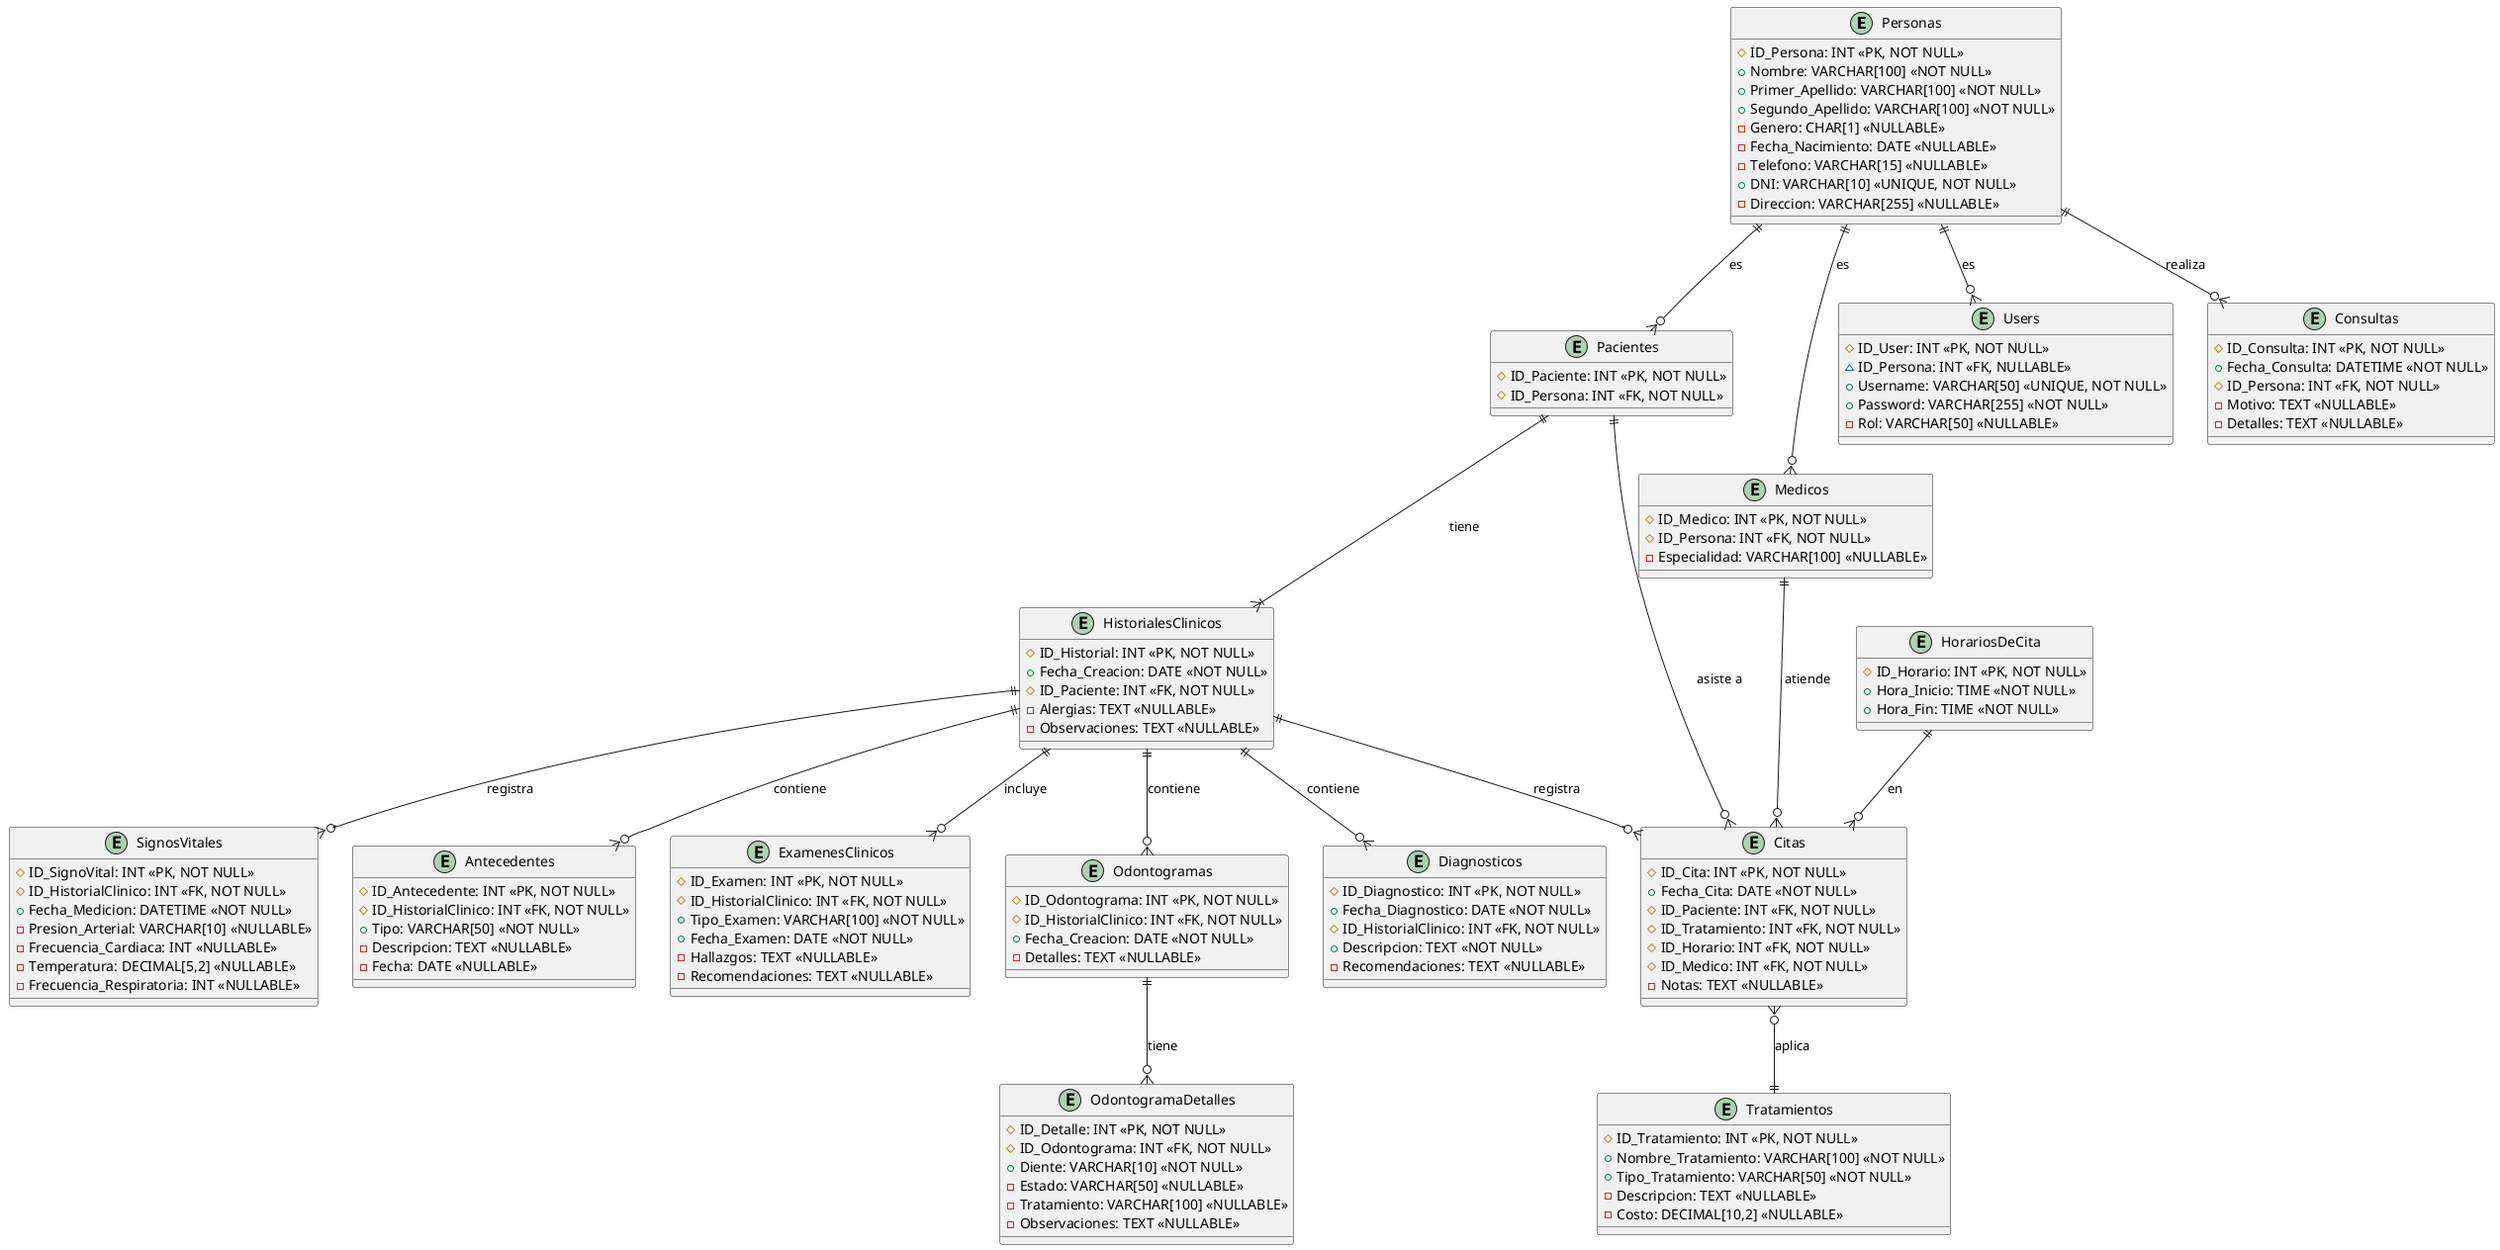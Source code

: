 @startuml logical_view
/'{
    # PRIMARY KEY
    ~ UNIQUE (NULLABLE)
    + NOT NULL
    - NULLABLE
}'/

entity "Personas" as Persona {
    #ID_Persona: INT <<PK, NOT NULL>>
    +Nombre: VARCHAR[100] <<NOT NULL>>
    +Primer_Apellido: VARCHAR[100] <<NOT NULL>>
    +Segundo_Apellido: VARCHAR[100] <<NOT NULL>>
    -Genero: CHAR[1] <<NULLABLE>>
    -Fecha_Nacimiento: DATE <<NULLABLE>>
    -Telefono: VARCHAR[15] <<NULLABLE>>
    +DNI: VARCHAR[10] <<UNIQUE, NOT NULL>>
    -Direccion: VARCHAR[255] <<NULLABLE>>
}

entity "Pacientes" as Paciente {
    #ID_Paciente: INT <<PK, NOT NULL>>
    #ID_Persona: INT <<FK, NOT NULL>>
}

entity "Medicos" as Medico {
    #ID_Medico: INT <<PK, NOT NULL>>
    #ID_Persona: INT <<FK, NOT NULL>>
    -Especialidad: VARCHAR[100] <<NULLABLE>>
}

entity "Users" as User {
    #ID_User: INT <<PK, NOT NULL>>
    ~ID_Persona: INT <<FK, NULLABLE>>
    +Username: VARCHAR[50] <<UNIQUE, NOT NULL>>
    +Password: VARCHAR[255] <<NOT NULL>>
    -Rol: VARCHAR[50] <<NULLABLE>>
}

entity "Consultas" as Consulta {
    #ID_Consulta: INT <<PK, NOT NULL>>
    +Fecha_Consulta: DATETIME <<NOT NULL>>
    #ID_Persona: INT <<FK, NOT NULL>>
    -Motivo: TEXT <<NULLABLE>>
    -Detalles: TEXT <<NULLABLE>>
}

entity "SignosVitales" as SignosVitales {
    #ID_SignoVital: INT <<PK, NOT NULL>>
    #ID_HistorialClinico: INT <<FK, NOT NULL>>
    +Fecha_Medicion: DATETIME <<NOT NULL>>
    -Presion_Arterial: VARCHAR[10] <<NULLABLE>>
    -Frecuencia_Cardiaca: INT <<NULLABLE>>
    -Temperatura: DECIMAL[5,2] <<NULLABLE>>
    -Frecuencia_Respiratoria: INT <<NULLABLE>>
}

entity "Antecedentes" as Antecedentes {
    #ID_Antecedente: INT <<PK, NOT NULL>>
    #ID_HistorialClinico: INT <<FK, NOT NULL>>
    +Tipo: VARCHAR[50] <<NOT NULL>>
    -Descripcion: TEXT <<NULLABLE>>
    -Fecha: DATE <<NULLABLE>>
}

entity "HistorialesClinicos" as HistorialClinico {
    #ID_Historial: INT <<PK, NOT NULL>>
    +Fecha_Creacion: DATE <<NOT NULL>>
    #ID_Paciente: INT <<FK, NOT NULL>>
    -Alergias: TEXT <<NULLABLE>>
    -Observaciones: TEXT <<NULLABLE>>
}

entity "ExamenesClinicos" as ExamenClinico {
    #ID_Examen: INT <<PK, NOT NULL>>
    #ID_HistorialClinico: INT <<FK, NOT NULL>>
    +Tipo_Examen: VARCHAR[100] <<NOT NULL>>
    +Fecha_Examen: DATE <<NOT NULL>>
    -Hallazgos: TEXT <<NULLABLE>>
    -Recomendaciones: TEXT <<NULLABLE>>
}

entity "Odontogramas" as Odontograma {
    #ID_Odontograma: INT <<PK, NOT NULL>>
    #ID_HistorialClinico: INT <<FK, NOT NULL>>
    +Fecha_Creacion: DATE <<NOT NULL>>
    -Detalles: TEXT <<NULLABLE>>
}

entity "OdontogramaDetalles" as OdontogramaDetalle {
    #ID_Detalle: INT <<PK, NOT NULL>>
    #ID_Odontograma: INT <<FK, NOT NULL>>
    +Diente: VARCHAR[10] <<NOT NULL>>
    -Estado: VARCHAR[50] <<NULLABLE>>
    -Tratamiento: VARCHAR[100] <<NULLABLE>>
    -Observaciones: TEXT <<NULLABLE>>
}

entity "Tratamientos" as Tratamiento {
    #ID_Tratamiento: INT <<PK, NOT NULL>>
    +Nombre_Tratamiento: VARCHAR[100] <<NOT NULL>>
    +Tipo_Tratamiento: VARCHAR[50] <<NOT NULL>>
    -Descripcion: TEXT <<NULLABLE>>
    -Costo: DECIMAL[10,2] <<NULLABLE>>
}

entity "HorariosDeCita" as HorarioCita {
    #ID_Horario: INT <<PK, NOT NULL>>
    +Hora_Inicio: TIME <<NOT NULL>>
    +Hora_Fin: TIME <<NOT NULL>>
}

entity "Citas" as Cita {
    #ID_Cita: INT <<PK, NOT NULL>>
    +Fecha_Cita: DATE <<NOT NULL>>
    #ID_Paciente: INT <<FK, NOT NULL>>
    #ID_Tratamiento: INT <<FK, NOT NULL>>
    #ID_Horario: INT <<FK, NOT NULL>>
    #ID_Medico: INT <<FK, NOT NULL>>
    -Notas: TEXT <<NULLABLE>>
}

entity "Diagnosticos" as Diagnostico {
    #ID_Diagnostico: INT <<PK, NOT NULL>>
    +Fecha_Diagnostico: DATE <<NOT NULL>>
    #ID_HistorialClinico: INT <<FK, NOT NULL>>
    +Descripcion: TEXT <<NOT NULL>>
    -Recomendaciones: TEXT <<NULLABLE>>
}

/' Relaciones entre las entidades'/
Persona ||--o{ Paciente : es
Persona ||--o{ Medico : es
Persona ||--o{ User : es
Persona ||--o{ Consulta : realiza
Paciente ||--|{ HistorialClinico : tiene
HistorialClinico ||--o{ SignosVitales : registra
HistorialClinico ||--o{ Antecedentes : contiene
HistorialClinico ||--o{ ExamenClinico : incluye
HistorialClinico ||--o{ Odontograma : contiene
Odontograma ||--o{ OdontogramaDetalle : tiene
HistorialClinico ||--o{ Cita : registra
Cita }o--|| Tratamiento : aplica
Paciente ||--o{ Cita : asiste a
HistorialClinico ||--o{ Diagnostico : contiene
HorarioCita ||--o{ Cita : en
Medico ||--o{ Cita : atiende
@enduml
